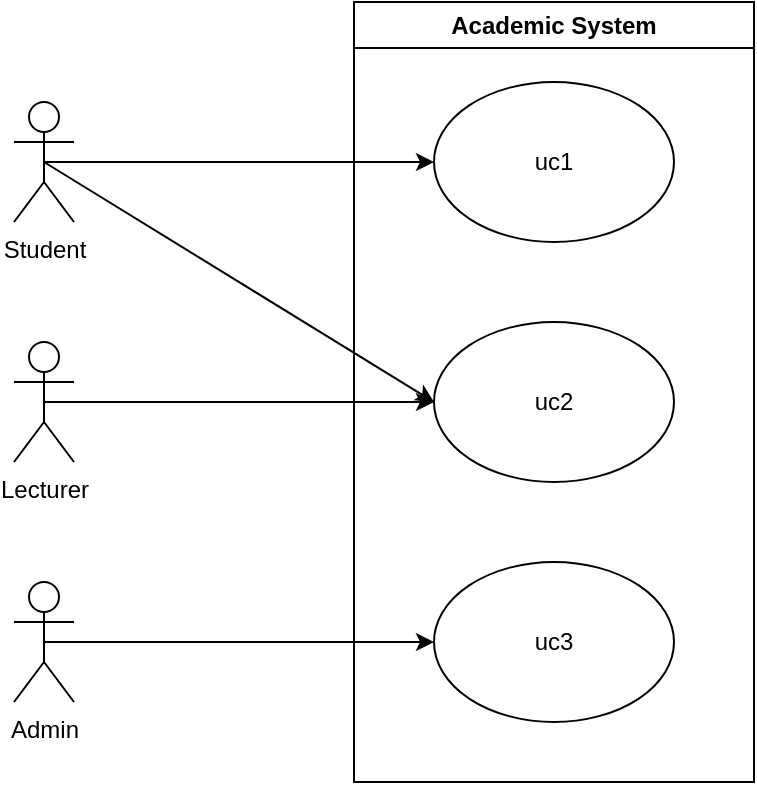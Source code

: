<mxfile>
    <diagram id="_-BYsBHEXMm9V83bhyt9" name="Page-1">
        <mxGraphModel dx="786" dy="568" grid="1" gridSize="10" guides="1" tooltips="1" connect="1" arrows="1" fold="1" page="1" pageScale="1" pageWidth="850" pageHeight="1100" math="0" shadow="0">
            <root>
                <mxCell id="0"/>
                <mxCell id="1" parent="0"/>
                <mxCell id="13" style="edgeStyle=none;html=1;exitX=0.5;exitY=0.5;exitDx=0;exitDy=0;exitPerimeter=0;entryX=0;entryY=0.5;entryDx=0;entryDy=0;" edge="1" parent="1" source="2" target="9">
                    <mxGeometry relative="1" as="geometry"/>
                </mxCell>
                <mxCell id="2" value="Lecturer" style="shape=umlActor;verticalLabelPosition=bottom;verticalAlign=top;html=1;outlineConnect=0;" vertex="1" parent="1">
                    <mxGeometry x="130" y="250" width="30" height="60" as="geometry"/>
                </mxCell>
                <mxCell id="11" style="edgeStyle=none;html=1;exitX=0.5;exitY=0.5;exitDx=0;exitDy=0;exitPerimeter=0;entryX=0;entryY=0.5;entryDx=0;entryDy=0;" edge="1" parent="1" source="4" target="7">
                    <mxGeometry relative="1" as="geometry"/>
                </mxCell>
                <mxCell id="12" style="edgeStyle=none;html=1;exitX=0.5;exitY=0.5;exitDx=0;exitDy=0;exitPerimeter=0;entryX=0;entryY=0.5;entryDx=0;entryDy=0;" edge="1" parent="1" source="4" target="9">
                    <mxGeometry relative="1" as="geometry"/>
                </mxCell>
                <mxCell id="4" value="Student" style="shape=umlActor;verticalLabelPosition=bottom;verticalAlign=top;html=1;outlineConnect=0;" vertex="1" parent="1">
                    <mxGeometry x="130" y="130" width="30" height="60" as="geometry"/>
                </mxCell>
                <mxCell id="7" value="uc1" style="ellipse;whiteSpace=wrap;html=1;" vertex="1" parent="1">
                    <mxGeometry x="340" y="120" width="120" height="80" as="geometry"/>
                </mxCell>
                <mxCell id="14" style="edgeStyle=none;html=1;exitX=0.5;exitY=0.5;exitDx=0;exitDy=0;exitPerimeter=0;entryX=0;entryY=0.5;entryDx=0;entryDy=0;" edge="1" parent="1" source="8" target="10">
                    <mxGeometry relative="1" as="geometry"/>
                </mxCell>
                <mxCell id="8" value="Admin&lt;br&gt;" style="shape=umlActor;verticalLabelPosition=bottom;verticalAlign=top;html=1;outlineConnect=0;" vertex="1" parent="1">
                    <mxGeometry x="130" y="370" width="30" height="60" as="geometry"/>
                </mxCell>
                <mxCell id="9" value="uc2" style="ellipse;whiteSpace=wrap;html=1;" vertex="1" parent="1">
                    <mxGeometry x="340" y="240" width="120" height="80" as="geometry"/>
                </mxCell>
                <mxCell id="10" value="uc3" style="ellipse;whiteSpace=wrap;html=1;" vertex="1" parent="1">
                    <mxGeometry x="340" y="360" width="120" height="80" as="geometry"/>
                </mxCell>
                <mxCell id="32" value="Academic System" style="swimlane;whiteSpace=wrap;html=1;" vertex="1" parent="1">
                    <mxGeometry x="300" y="80" width="200" height="390" as="geometry"/>
                </mxCell>
            </root>
        </mxGraphModel>
    </diagram>
</mxfile>